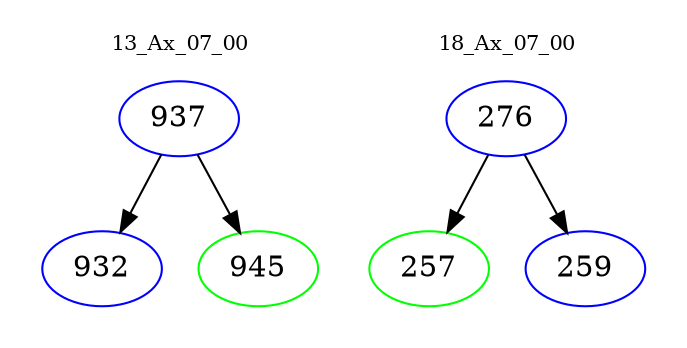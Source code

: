 digraph{
subgraph cluster_0 {
color = white
label = "13_Ax_07_00";
fontsize=10;
T0_937 [label="937", color="blue"]
T0_937 -> T0_932 [color="black"]
T0_932 [label="932", color="blue"]
T0_937 -> T0_945 [color="black"]
T0_945 [label="945", color="green"]
}
subgraph cluster_1 {
color = white
label = "18_Ax_07_00";
fontsize=10;
T1_276 [label="276", color="blue"]
T1_276 -> T1_257 [color="black"]
T1_257 [label="257", color="green"]
T1_276 -> T1_259 [color="black"]
T1_259 [label="259", color="blue"]
}
}
